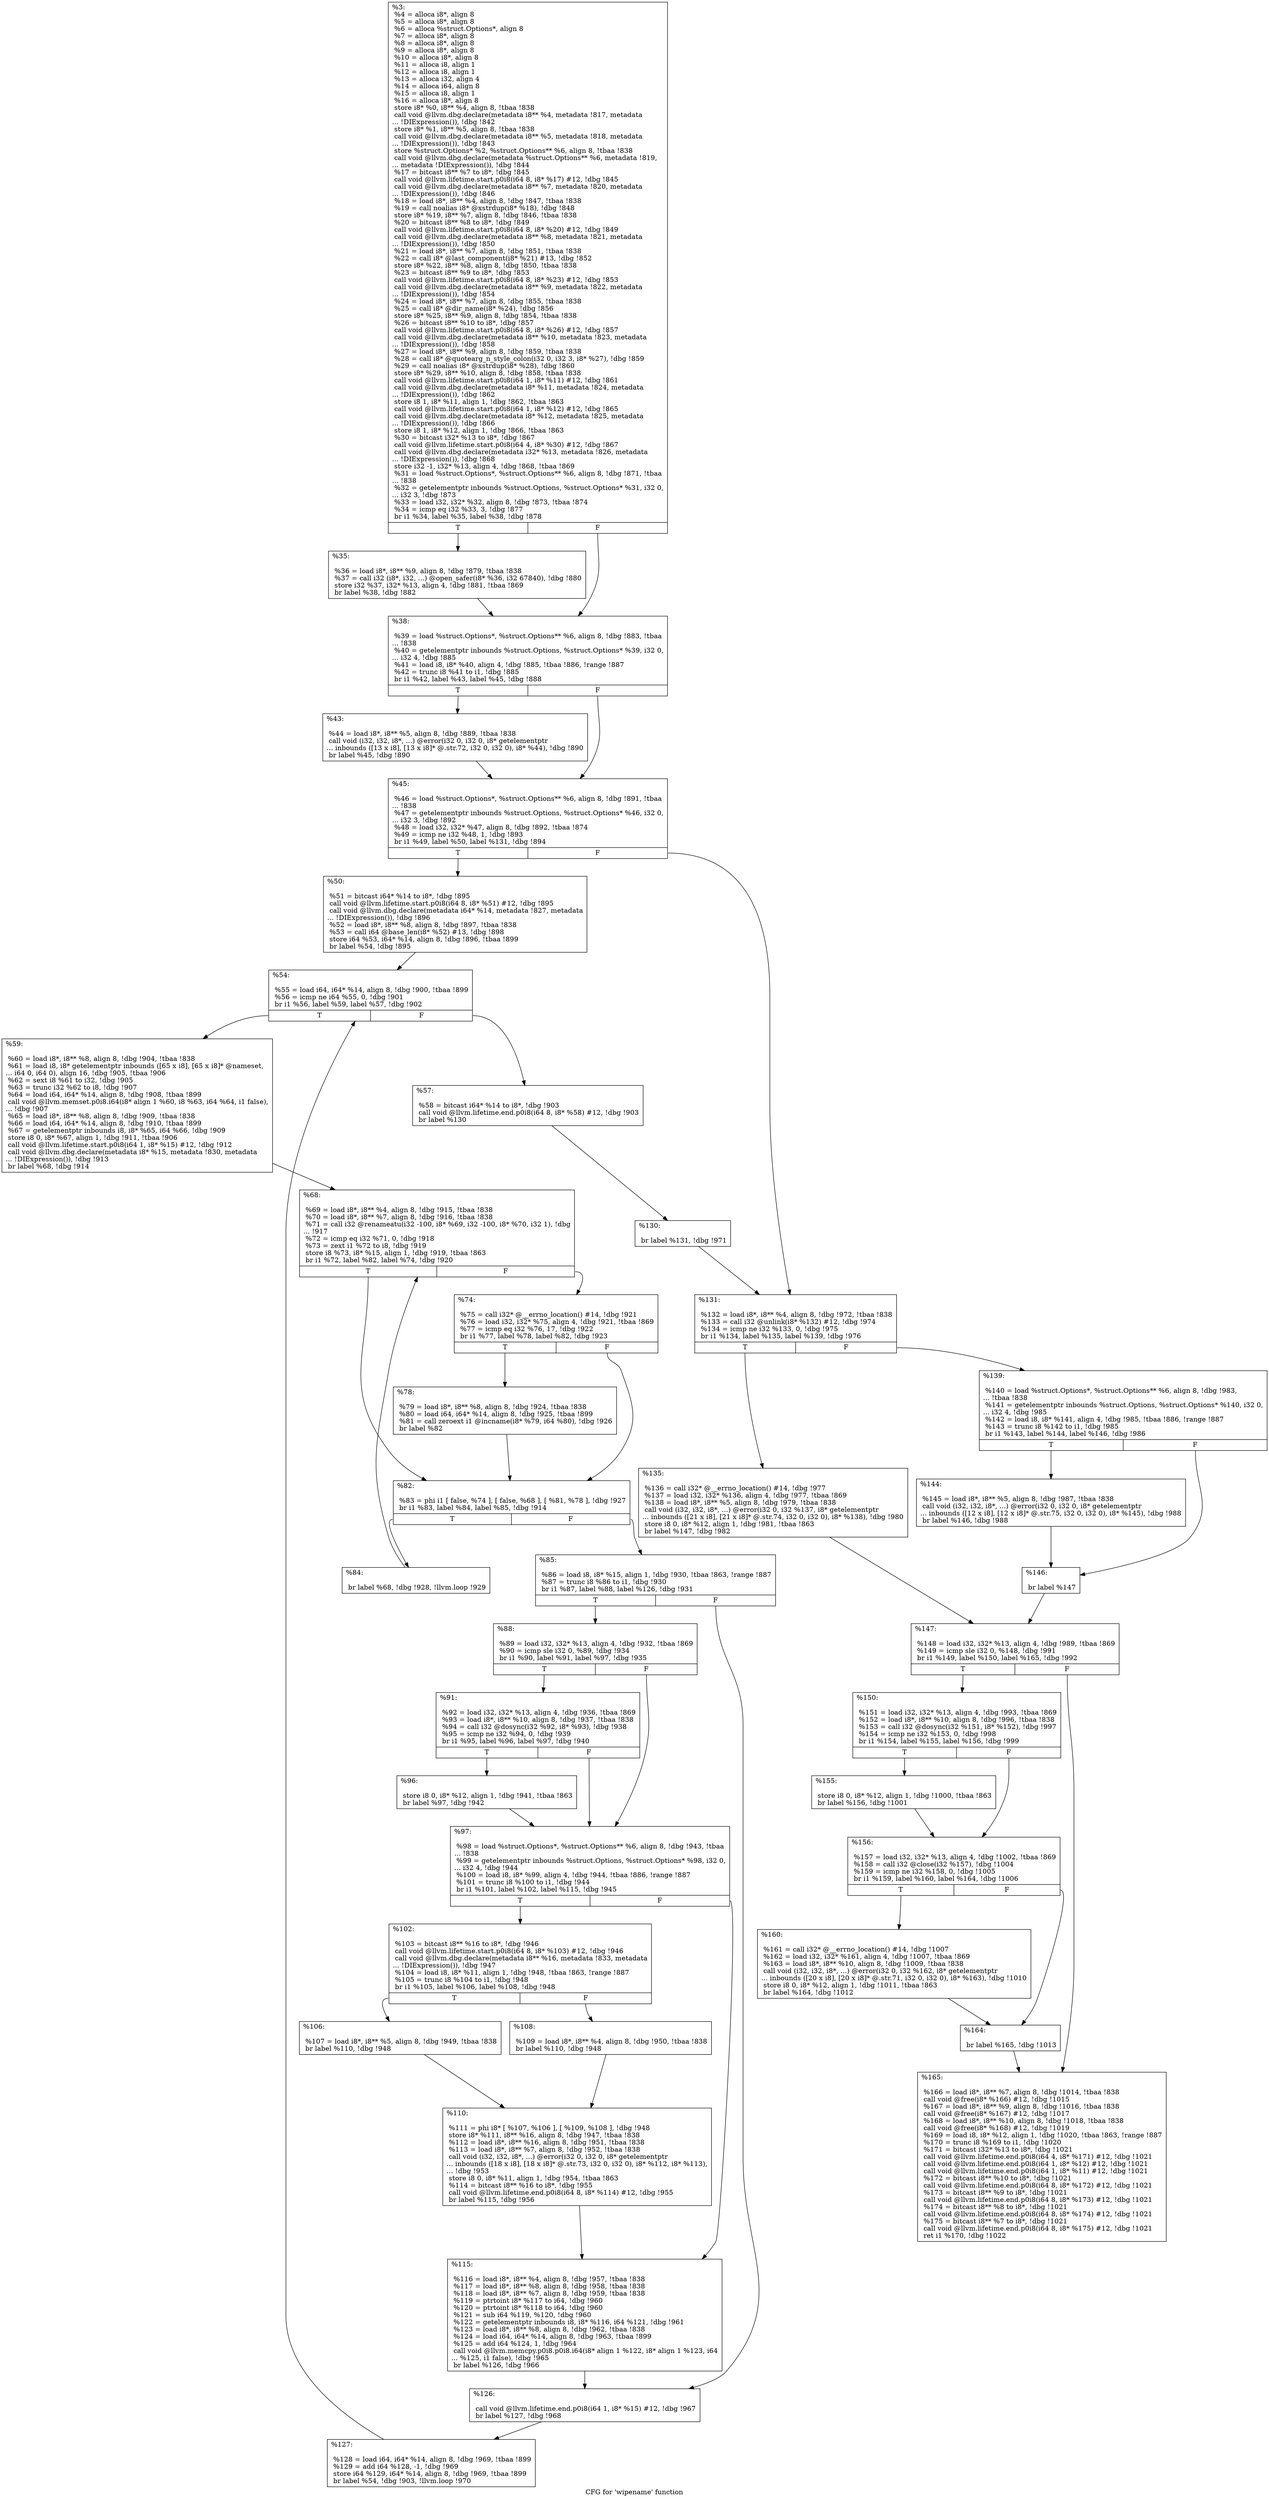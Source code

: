 digraph "CFG for 'wipename' function" {
	label="CFG for 'wipename' function";

	Node0x12433e0 [shape=record,label="{%3:\l  %4 = alloca i8*, align 8\l  %5 = alloca i8*, align 8\l  %6 = alloca %struct.Options*, align 8\l  %7 = alloca i8*, align 8\l  %8 = alloca i8*, align 8\l  %9 = alloca i8*, align 8\l  %10 = alloca i8*, align 8\l  %11 = alloca i8, align 1\l  %12 = alloca i8, align 1\l  %13 = alloca i32, align 4\l  %14 = alloca i64, align 8\l  %15 = alloca i8, align 1\l  %16 = alloca i8*, align 8\l  store i8* %0, i8** %4, align 8, !tbaa !838\l  call void @llvm.dbg.declare(metadata i8** %4, metadata !817, metadata\l... !DIExpression()), !dbg !842\l  store i8* %1, i8** %5, align 8, !tbaa !838\l  call void @llvm.dbg.declare(metadata i8** %5, metadata !818, metadata\l... !DIExpression()), !dbg !843\l  store %struct.Options* %2, %struct.Options** %6, align 8, !tbaa !838\l  call void @llvm.dbg.declare(metadata %struct.Options** %6, metadata !819,\l... metadata !DIExpression()), !dbg !844\l  %17 = bitcast i8** %7 to i8*, !dbg !845\l  call void @llvm.lifetime.start.p0i8(i64 8, i8* %17) #12, !dbg !845\l  call void @llvm.dbg.declare(metadata i8** %7, metadata !820, metadata\l... !DIExpression()), !dbg !846\l  %18 = load i8*, i8** %4, align 8, !dbg !847, !tbaa !838\l  %19 = call noalias i8* @xstrdup(i8* %18), !dbg !848\l  store i8* %19, i8** %7, align 8, !dbg !846, !tbaa !838\l  %20 = bitcast i8** %8 to i8*, !dbg !849\l  call void @llvm.lifetime.start.p0i8(i64 8, i8* %20) #12, !dbg !849\l  call void @llvm.dbg.declare(metadata i8** %8, metadata !821, metadata\l... !DIExpression()), !dbg !850\l  %21 = load i8*, i8** %7, align 8, !dbg !851, !tbaa !838\l  %22 = call i8* @last_component(i8* %21) #13, !dbg !852\l  store i8* %22, i8** %8, align 8, !dbg !850, !tbaa !838\l  %23 = bitcast i8** %9 to i8*, !dbg !853\l  call void @llvm.lifetime.start.p0i8(i64 8, i8* %23) #12, !dbg !853\l  call void @llvm.dbg.declare(metadata i8** %9, metadata !822, metadata\l... !DIExpression()), !dbg !854\l  %24 = load i8*, i8** %7, align 8, !dbg !855, !tbaa !838\l  %25 = call i8* @dir_name(i8* %24), !dbg !856\l  store i8* %25, i8** %9, align 8, !dbg !854, !tbaa !838\l  %26 = bitcast i8** %10 to i8*, !dbg !857\l  call void @llvm.lifetime.start.p0i8(i64 8, i8* %26) #12, !dbg !857\l  call void @llvm.dbg.declare(metadata i8** %10, metadata !823, metadata\l... !DIExpression()), !dbg !858\l  %27 = load i8*, i8** %9, align 8, !dbg !859, !tbaa !838\l  %28 = call i8* @quotearg_n_style_colon(i32 0, i32 3, i8* %27), !dbg !859\l  %29 = call noalias i8* @xstrdup(i8* %28), !dbg !860\l  store i8* %29, i8** %10, align 8, !dbg !858, !tbaa !838\l  call void @llvm.lifetime.start.p0i8(i64 1, i8* %11) #12, !dbg !861\l  call void @llvm.dbg.declare(metadata i8* %11, metadata !824, metadata\l... !DIExpression()), !dbg !862\l  store i8 1, i8* %11, align 1, !dbg !862, !tbaa !863\l  call void @llvm.lifetime.start.p0i8(i64 1, i8* %12) #12, !dbg !865\l  call void @llvm.dbg.declare(metadata i8* %12, metadata !825, metadata\l... !DIExpression()), !dbg !866\l  store i8 1, i8* %12, align 1, !dbg !866, !tbaa !863\l  %30 = bitcast i32* %13 to i8*, !dbg !867\l  call void @llvm.lifetime.start.p0i8(i64 4, i8* %30) #12, !dbg !867\l  call void @llvm.dbg.declare(metadata i32* %13, metadata !826, metadata\l... !DIExpression()), !dbg !868\l  store i32 -1, i32* %13, align 4, !dbg !868, !tbaa !869\l  %31 = load %struct.Options*, %struct.Options** %6, align 8, !dbg !871, !tbaa\l... !838\l  %32 = getelementptr inbounds %struct.Options, %struct.Options* %31, i32 0,\l... i32 3, !dbg !873\l  %33 = load i32, i32* %32, align 8, !dbg !873, !tbaa !874\l  %34 = icmp eq i32 %33, 3, !dbg !877\l  br i1 %34, label %35, label %38, !dbg !878\l|{<s0>T|<s1>F}}"];
	Node0x12433e0:s0 -> Node0x129e080;
	Node0x12433e0:s1 -> Node0x129e0d0;
	Node0x129e080 [shape=record,label="{%35:\l\l  %36 = load i8*, i8** %9, align 8, !dbg !879, !tbaa !838\l  %37 = call i32 (i8*, i32, ...) @open_safer(i8* %36, i32 67840), !dbg !880\l  store i32 %37, i32* %13, align 4, !dbg !881, !tbaa !869\l  br label %38, !dbg !882\l}"];
	Node0x129e080 -> Node0x129e0d0;
	Node0x129e0d0 [shape=record,label="{%38:\l\l  %39 = load %struct.Options*, %struct.Options** %6, align 8, !dbg !883, !tbaa\l... !838\l  %40 = getelementptr inbounds %struct.Options, %struct.Options* %39, i32 0,\l... i32 4, !dbg !885\l  %41 = load i8, i8* %40, align 4, !dbg !885, !tbaa !886, !range !887\l  %42 = trunc i8 %41 to i1, !dbg !885\l  br i1 %42, label %43, label %45, !dbg !888\l|{<s0>T|<s1>F}}"];
	Node0x129e0d0:s0 -> Node0x129e120;
	Node0x129e0d0:s1 -> Node0x129e170;
	Node0x129e120 [shape=record,label="{%43:\l\l  %44 = load i8*, i8** %5, align 8, !dbg !889, !tbaa !838\l  call void (i32, i32, i8*, ...) @error(i32 0, i32 0, i8* getelementptr\l... inbounds ([13 x i8], [13 x i8]* @.str.72, i32 0, i32 0), i8* %44), !dbg !890\l  br label %45, !dbg !890\l}"];
	Node0x129e120 -> Node0x129e170;
	Node0x129e170 [shape=record,label="{%45:\l\l  %46 = load %struct.Options*, %struct.Options** %6, align 8, !dbg !891, !tbaa\l... !838\l  %47 = getelementptr inbounds %struct.Options, %struct.Options* %46, i32 0,\l... i32 3, !dbg !892\l  %48 = load i32, i32* %47, align 8, !dbg !892, !tbaa !874\l  %49 = icmp ne i32 %48, 1, !dbg !893\l  br i1 %49, label %50, label %131, !dbg !894\l|{<s0>T|<s1>F}}"];
	Node0x129e170:s0 -> Node0x129e1c0;
	Node0x129e170:s1 -> Node0x129e8a0;
	Node0x129e1c0 [shape=record,label="{%50:\l\l  %51 = bitcast i64* %14 to i8*, !dbg !895\l  call void @llvm.lifetime.start.p0i8(i64 8, i8* %51) #12, !dbg !895\l  call void @llvm.dbg.declare(metadata i64* %14, metadata !827, metadata\l... !DIExpression()), !dbg !896\l  %52 = load i8*, i8** %8, align 8, !dbg !897, !tbaa !838\l  %53 = call i64 @base_len(i8* %52) #13, !dbg !898\l  store i64 %53, i64* %14, align 8, !dbg !896, !tbaa !899\l  br label %54, !dbg !895\l}"];
	Node0x129e1c0 -> Node0x129e210;
	Node0x129e210 [shape=record,label="{%54:\l\l  %55 = load i64, i64* %14, align 8, !dbg !900, !tbaa !899\l  %56 = icmp ne i64 %55, 0, !dbg !901\l  br i1 %56, label %59, label %57, !dbg !902\l|{<s0>T|<s1>F}}"];
	Node0x129e210:s0 -> Node0x129e2b0;
	Node0x129e210:s1 -> Node0x129e260;
	Node0x129e260 [shape=record,label="{%57:\l\l  %58 = bitcast i64* %14 to i8*, !dbg !903\l  call void @llvm.lifetime.end.p0i8(i64 8, i8* %58) #12, !dbg !903\l  br label %130\l}"];
	Node0x129e260 -> Node0x129e850;
	Node0x129e2b0 [shape=record,label="{%59:\l\l  %60 = load i8*, i8** %8, align 8, !dbg !904, !tbaa !838\l  %61 = load i8, i8* getelementptr inbounds ([65 x i8], [65 x i8]* @nameset,\l... i64 0, i64 0), align 16, !dbg !905, !tbaa !906\l  %62 = sext i8 %61 to i32, !dbg !905\l  %63 = trunc i32 %62 to i8, !dbg !907\l  %64 = load i64, i64* %14, align 8, !dbg !908, !tbaa !899\l  call void @llvm.memset.p0i8.i64(i8* align 1 %60, i8 %63, i64 %64, i1 false),\l... !dbg !907\l  %65 = load i8*, i8** %8, align 8, !dbg !909, !tbaa !838\l  %66 = load i64, i64* %14, align 8, !dbg !910, !tbaa !899\l  %67 = getelementptr inbounds i8, i8* %65, i64 %66, !dbg !909\l  store i8 0, i8* %67, align 1, !dbg !911, !tbaa !906\l  call void @llvm.lifetime.start.p0i8(i64 1, i8* %15) #12, !dbg !912\l  call void @llvm.dbg.declare(metadata i8* %15, metadata !830, metadata\l... !DIExpression()), !dbg !913\l  br label %68, !dbg !914\l}"];
	Node0x129e2b0 -> Node0x129e300;
	Node0x129e300 [shape=record,label="{%68:\l\l  %69 = load i8*, i8** %4, align 8, !dbg !915, !tbaa !838\l  %70 = load i8*, i8** %7, align 8, !dbg !916, !tbaa !838\l  %71 = call i32 @renameatu(i32 -100, i8* %69, i32 -100, i8* %70, i32 1), !dbg\l... !917\l  %72 = icmp eq i32 %71, 0, !dbg !918\l  %73 = zext i1 %72 to i8, !dbg !919\l  store i8 %73, i8* %15, align 1, !dbg !919, !tbaa !863\l  br i1 %72, label %82, label %74, !dbg !920\l|{<s0>T|<s1>F}}"];
	Node0x129e300:s0 -> Node0x129e3f0;
	Node0x129e300:s1 -> Node0x129e350;
	Node0x129e350 [shape=record,label="{%74:\l\l  %75 = call i32* @__errno_location() #14, !dbg !921\l  %76 = load i32, i32* %75, align 4, !dbg !921, !tbaa !869\l  %77 = icmp eq i32 %76, 17, !dbg !922\l  br i1 %77, label %78, label %82, !dbg !923\l|{<s0>T|<s1>F}}"];
	Node0x129e350:s0 -> Node0x129e3a0;
	Node0x129e350:s1 -> Node0x129e3f0;
	Node0x129e3a0 [shape=record,label="{%78:\l\l  %79 = load i8*, i8** %8, align 8, !dbg !924, !tbaa !838\l  %80 = load i64, i64* %14, align 8, !dbg !925, !tbaa !899\l  %81 = call zeroext i1 @incname(i8* %79, i64 %80), !dbg !926\l  br label %82\l}"];
	Node0x129e3a0 -> Node0x129e3f0;
	Node0x129e3f0 [shape=record,label="{%82:\l\l  %83 = phi i1 [ false, %74 ], [ false, %68 ], [ %81, %78 ], !dbg !927\l  br i1 %83, label %84, label %85, !dbg !914\l|{<s0>T|<s1>F}}"];
	Node0x129e3f0:s0 -> Node0x129e440;
	Node0x129e3f0:s1 -> Node0x129e490;
	Node0x129e440 [shape=record,label="{%84:\l\l  br label %68, !dbg !928, !llvm.loop !929\l}"];
	Node0x129e440 -> Node0x129e300;
	Node0x129e490 [shape=record,label="{%85:\l\l  %86 = load i8, i8* %15, align 1, !dbg !930, !tbaa !863, !range !887\l  %87 = trunc i8 %86 to i1, !dbg !930\l  br i1 %87, label %88, label %126, !dbg !931\l|{<s0>T|<s1>F}}"];
	Node0x129e490:s0 -> Node0x129e4e0;
	Node0x129e490:s1 -> Node0x129e7b0;
	Node0x129e4e0 [shape=record,label="{%88:\l\l  %89 = load i32, i32* %13, align 4, !dbg !932, !tbaa !869\l  %90 = icmp sle i32 0, %89, !dbg !934\l  br i1 %90, label %91, label %97, !dbg !935\l|{<s0>T|<s1>F}}"];
	Node0x129e4e0:s0 -> Node0x129e530;
	Node0x129e4e0:s1 -> Node0x129e5d0;
	Node0x129e530 [shape=record,label="{%91:\l\l  %92 = load i32, i32* %13, align 4, !dbg !936, !tbaa !869\l  %93 = load i8*, i8** %10, align 8, !dbg !937, !tbaa !838\l  %94 = call i32 @dosync(i32 %92, i8* %93), !dbg !938\l  %95 = icmp ne i32 %94, 0, !dbg !939\l  br i1 %95, label %96, label %97, !dbg !940\l|{<s0>T|<s1>F}}"];
	Node0x129e530:s0 -> Node0x129e580;
	Node0x129e530:s1 -> Node0x129e5d0;
	Node0x129e580 [shape=record,label="{%96:\l\l  store i8 0, i8* %12, align 1, !dbg !941, !tbaa !863\l  br label %97, !dbg !942\l}"];
	Node0x129e580 -> Node0x129e5d0;
	Node0x129e5d0 [shape=record,label="{%97:\l\l  %98 = load %struct.Options*, %struct.Options** %6, align 8, !dbg !943, !tbaa\l... !838\l  %99 = getelementptr inbounds %struct.Options, %struct.Options* %98, i32 0,\l... i32 4, !dbg !944\l  %100 = load i8, i8* %99, align 4, !dbg !944, !tbaa !886, !range !887\l  %101 = trunc i8 %100 to i1, !dbg !944\l  br i1 %101, label %102, label %115, !dbg !945\l|{<s0>T|<s1>F}}"];
	Node0x129e5d0:s0 -> Node0x129e620;
	Node0x129e5d0:s1 -> Node0x129e760;
	Node0x129e620 [shape=record,label="{%102:\l\l  %103 = bitcast i8** %16 to i8*, !dbg !946\l  call void @llvm.lifetime.start.p0i8(i64 8, i8* %103) #12, !dbg !946\l  call void @llvm.dbg.declare(metadata i8** %16, metadata !833, metadata\l... !DIExpression()), !dbg !947\l  %104 = load i8, i8* %11, align 1, !dbg !948, !tbaa !863, !range !887\l  %105 = trunc i8 %104 to i1, !dbg !948\l  br i1 %105, label %106, label %108, !dbg !948\l|{<s0>T|<s1>F}}"];
	Node0x129e620:s0 -> Node0x129e670;
	Node0x129e620:s1 -> Node0x129e6c0;
	Node0x129e670 [shape=record,label="{%106:\l\l  %107 = load i8*, i8** %5, align 8, !dbg !949, !tbaa !838\l  br label %110, !dbg !948\l}"];
	Node0x129e670 -> Node0x129e710;
	Node0x129e6c0 [shape=record,label="{%108:\l\l  %109 = load i8*, i8** %4, align 8, !dbg !950, !tbaa !838\l  br label %110, !dbg !948\l}"];
	Node0x129e6c0 -> Node0x129e710;
	Node0x129e710 [shape=record,label="{%110:\l\l  %111 = phi i8* [ %107, %106 ], [ %109, %108 ], !dbg !948\l  store i8* %111, i8** %16, align 8, !dbg !947, !tbaa !838\l  %112 = load i8*, i8** %16, align 8, !dbg !951, !tbaa !838\l  %113 = load i8*, i8** %7, align 8, !dbg !952, !tbaa !838\l  call void (i32, i32, i8*, ...) @error(i32 0, i32 0, i8* getelementptr\l... inbounds ([18 x i8], [18 x i8]* @.str.73, i32 0, i32 0), i8* %112, i8* %113),\l... !dbg !953\l  store i8 0, i8* %11, align 1, !dbg !954, !tbaa !863\l  %114 = bitcast i8** %16 to i8*, !dbg !955\l  call void @llvm.lifetime.end.p0i8(i64 8, i8* %114) #12, !dbg !955\l  br label %115, !dbg !956\l}"];
	Node0x129e710 -> Node0x129e760;
	Node0x129e760 [shape=record,label="{%115:\l\l  %116 = load i8*, i8** %4, align 8, !dbg !957, !tbaa !838\l  %117 = load i8*, i8** %8, align 8, !dbg !958, !tbaa !838\l  %118 = load i8*, i8** %7, align 8, !dbg !959, !tbaa !838\l  %119 = ptrtoint i8* %117 to i64, !dbg !960\l  %120 = ptrtoint i8* %118 to i64, !dbg !960\l  %121 = sub i64 %119, %120, !dbg !960\l  %122 = getelementptr inbounds i8, i8* %116, i64 %121, !dbg !961\l  %123 = load i8*, i8** %8, align 8, !dbg !962, !tbaa !838\l  %124 = load i64, i64* %14, align 8, !dbg !963, !tbaa !899\l  %125 = add i64 %124, 1, !dbg !964\l  call void @llvm.memcpy.p0i8.p0i8.i64(i8* align 1 %122, i8* align 1 %123, i64\l... %125, i1 false), !dbg !965\l  br label %126, !dbg !966\l}"];
	Node0x129e760 -> Node0x129e7b0;
	Node0x129e7b0 [shape=record,label="{%126:\l\l  call void @llvm.lifetime.end.p0i8(i64 1, i8* %15) #12, !dbg !967\l  br label %127, !dbg !968\l}"];
	Node0x129e7b0 -> Node0x129e800;
	Node0x129e800 [shape=record,label="{%127:\l\l  %128 = load i64, i64* %14, align 8, !dbg !969, !tbaa !899\l  %129 = add i64 %128, -1, !dbg !969\l  store i64 %129, i64* %14, align 8, !dbg !969, !tbaa !899\l  br label %54, !dbg !903, !llvm.loop !970\l}"];
	Node0x129e800 -> Node0x129e210;
	Node0x129e850 [shape=record,label="{%130:\l\l  br label %131, !dbg !971\l}"];
	Node0x129e850 -> Node0x129e8a0;
	Node0x129e8a0 [shape=record,label="{%131:\l\l  %132 = load i8*, i8** %4, align 8, !dbg !972, !tbaa !838\l  %133 = call i32 @unlink(i8* %132) #12, !dbg !974\l  %134 = icmp ne i32 %133, 0, !dbg !975\l  br i1 %134, label %135, label %139, !dbg !976\l|{<s0>T|<s1>F}}"];
	Node0x129e8a0:s0 -> Node0x129e8f0;
	Node0x129e8a0:s1 -> Node0x129e940;
	Node0x129e8f0 [shape=record,label="{%135:\l\l  %136 = call i32* @__errno_location() #14, !dbg !977\l  %137 = load i32, i32* %136, align 4, !dbg !977, !tbaa !869\l  %138 = load i8*, i8** %5, align 8, !dbg !979, !tbaa !838\l  call void (i32, i32, i8*, ...) @error(i32 0, i32 %137, i8* getelementptr\l... inbounds ([21 x i8], [21 x i8]* @.str.74, i32 0, i32 0), i8* %138), !dbg !980\l  store i8 0, i8* %12, align 1, !dbg !981, !tbaa !863\l  br label %147, !dbg !982\l}"];
	Node0x129e8f0 -> Node0x129ea30;
	Node0x129e940 [shape=record,label="{%139:\l\l  %140 = load %struct.Options*, %struct.Options** %6, align 8, !dbg !983,\l... !tbaa !838\l  %141 = getelementptr inbounds %struct.Options, %struct.Options* %140, i32 0,\l... i32 4, !dbg !985\l  %142 = load i8, i8* %141, align 4, !dbg !985, !tbaa !886, !range !887\l  %143 = trunc i8 %142 to i1, !dbg !985\l  br i1 %143, label %144, label %146, !dbg !986\l|{<s0>T|<s1>F}}"];
	Node0x129e940:s0 -> Node0x129e990;
	Node0x129e940:s1 -> Node0x129e9e0;
	Node0x129e990 [shape=record,label="{%144:\l\l  %145 = load i8*, i8** %5, align 8, !dbg !987, !tbaa !838\l  call void (i32, i32, i8*, ...) @error(i32 0, i32 0, i8* getelementptr\l... inbounds ([12 x i8], [12 x i8]* @.str.75, i32 0, i32 0), i8* %145), !dbg !988\l  br label %146, !dbg !988\l}"];
	Node0x129e990 -> Node0x129e9e0;
	Node0x129e9e0 [shape=record,label="{%146:\l\l  br label %147\l}"];
	Node0x129e9e0 -> Node0x129ea30;
	Node0x129ea30 [shape=record,label="{%147:\l\l  %148 = load i32, i32* %13, align 4, !dbg !989, !tbaa !869\l  %149 = icmp sle i32 0, %148, !dbg !991\l  br i1 %149, label %150, label %165, !dbg !992\l|{<s0>T|<s1>F}}"];
	Node0x129ea30:s0 -> Node0x129ea80;
	Node0x129ea30:s1 -> Node0x129ec10;
	Node0x129ea80 [shape=record,label="{%150:\l\l  %151 = load i32, i32* %13, align 4, !dbg !993, !tbaa !869\l  %152 = load i8*, i8** %10, align 8, !dbg !996, !tbaa !838\l  %153 = call i32 @dosync(i32 %151, i8* %152), !dbg !997\l  %154 = icmp ne i32 %153, 0, !dbg !998\l  br i1 %154, label %155, label %156, !dbg !999\l|{<s0>T|<s1>F}}"];
	Node0x129ea80:s0 -> Node0x129ead0;
	Node0x129ea80:s1 -> Node0x129eb20;
	Node0x129ead0 [shape=record,label="{%155:\l\l  store i8 0, i8* %12, align 1, !dbg !1000, !tbaa !863\l  br label %156, !dbg !1001\l}"];
	Node0x129ead0 -> Node0x129eb20;
	Node0x129eb20 [shape=record,label="{%156:\l\l  %157 = load i32, i32* %13, align 4, !dbg !1002, !tbaa !869\l  %158 = call i32 @close(i32 %157), !dbg !1004\l  %159 = icmp ne i32 %158, 0, !dbg !1005\l  br i1 %159, label %160, label %164, !dbg !1006\l|{<s0>T|<s1>F}}"];
	Node0x129eb20:s0 -> Node0x129eb70;
	Node0x129eb20:s1 -> Node0x129ebc0;
	Node0x129eb70 [shape=record,label="{%160:\l\l  %161 = call i32* @__errno_location() #14, !dbg !1007\l  %162 = load i32, i32* %161, align 4, !dbg !1007, !tbaa !869\l  %163 = load i8*, i8** %10, align 8, !dbg !1009, !tbaa !838\l  call void (i32, i32, i8*, ...) @error(i32 0, i32 %162, i8* getelementptr\l... inbounds ([20 x i8], [20 x i8]* @.str.71, i32 0, i32 0), i8* %163), !dbg !1010\l  store i8 0, i8* %12, align 1, !dbg !1011, !tbaa !863\l  br label %164, !dbg !1012\l}"];
	Node0x129eb70 -> Node0x129ebc0;
	Node0x129ebc0 [shape=record,label="{%164:\l\l  br label %165, !dbg !1013\l}"];
	Node0x129ebc0 -> Node0x129ec10;
	Node0x129ec10 [shape=record,label="{%165:\l\l  %166 = load i8*, i8** %7, align 8, !dbg !1014, !tbaa !838\l  call void @free(i8* %166) #12, !dbg !1015\l  %167 = load i8*, i8** %9, align 8, !dbg !1016, !tbaa !838\l  call void @free(i8* %167) #12, !dbg !1017\l  %168 = load i8*, i8** %10, align 8, !dbg !1018, !tbaa !838\l  call void @free(i8* %168) #12, !dbg !1019\l  %169 = load i8, i8* %12, align 1, !dbg !1020, !tbaa !863, !range !887\l  %170 = trunc i8 %169 to i1, !dbg !1020\l  %171 = bitcast i32* %13 to i8*, !dbg !1021\l  call void @llvm.lifetime.end.p0i8(i64 4, i8* %171) #12, !dbg !1021\l  call void @llvm.lifetime.end.p0i8(i64 1, i8* %12) #12, !dbg !1021\l  call void @llvm.lifetime.end.p0i8(i64 1, i8* %11) #12, !dbg !1021\l  %172 = bitcast i8** %10 to i8*, !dbg !1021\l  call void @llvm.lifetime.end.p0i8(i64 8, i8* %172) #12, !dbg !1021\l  %173 = bitcast i8** %9 to i8*, !dbg !1021\l  call void @llvm.lifetime.end.p0i8(i64 8, i8* %173) #12, !dbg !1021\l  %174 = bitcast i8** %8 to i8*, !dbg !1021\l  call void @llvm.lifetime.end.p0i8(i64 8, i8* %174) #12, !dbg !1021\l  %175 = bitcast i8** %7 to i8*, !dbg !1021\l  call void @llvm.lifetime.end.p0i8(i64 8, i8* %175) #12, !dbg !1021\l  ret i1 %170, !dbg !1022\l}"];
}
